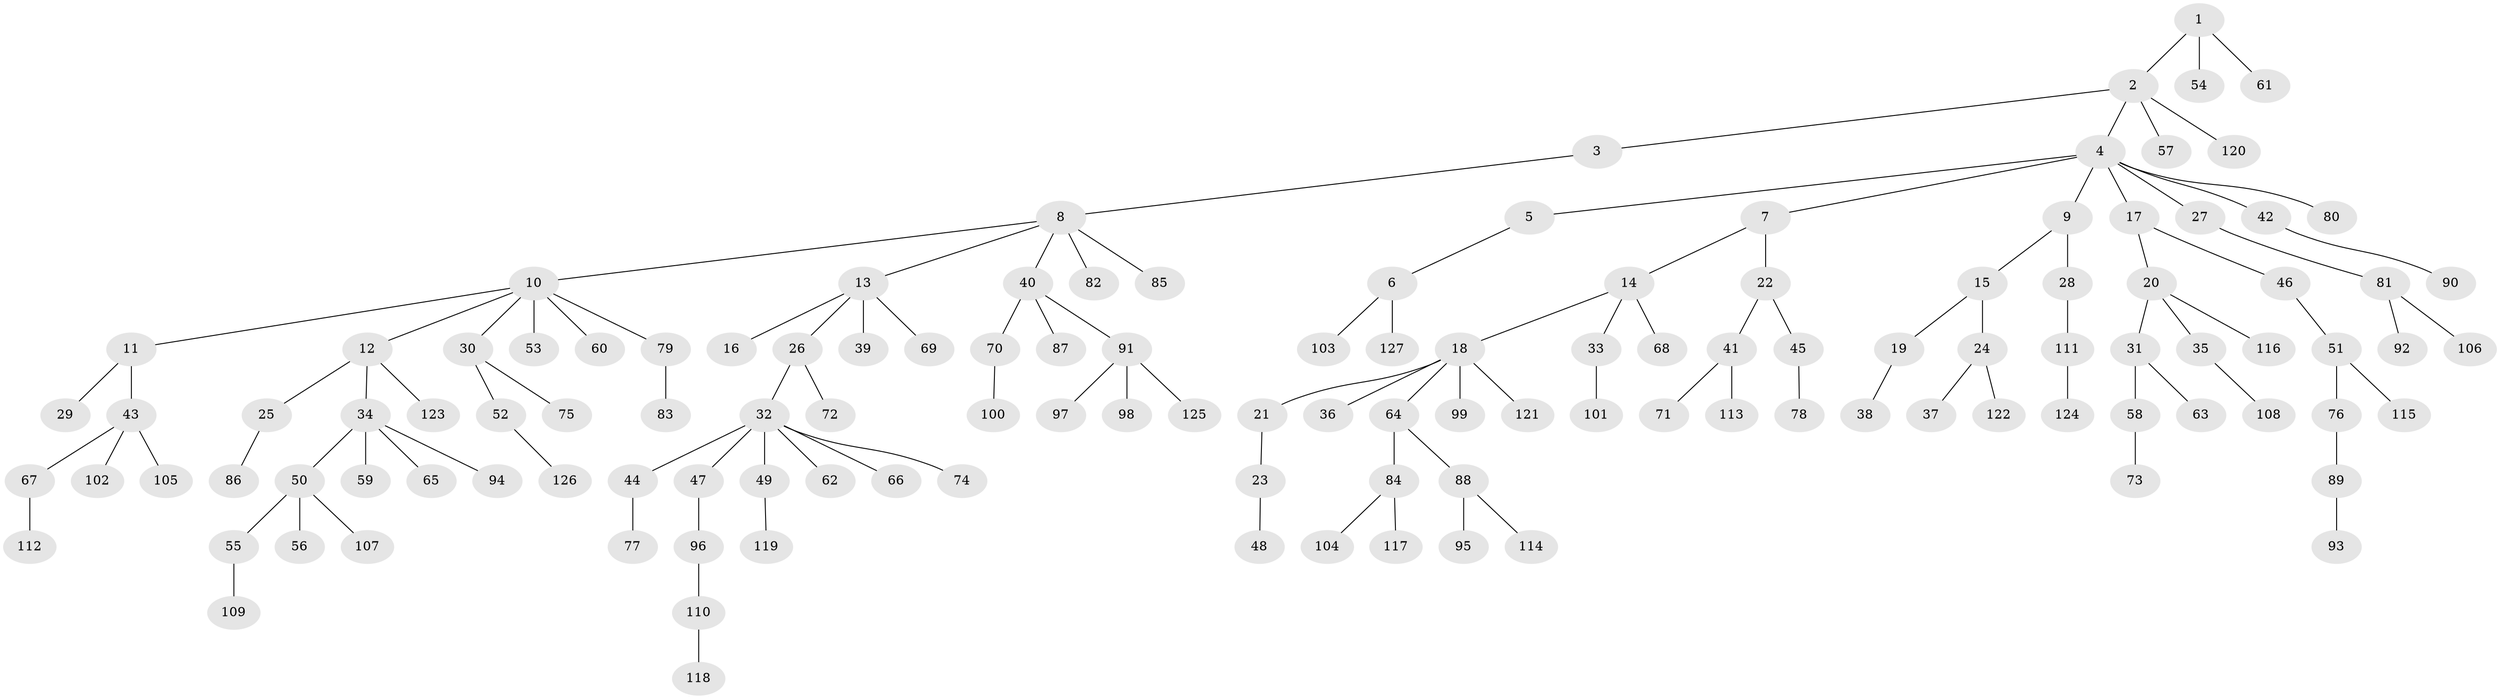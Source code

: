 // Generated by graph-tools (version 1.1) at 2025/11/02/27/25 16:11:26]
// undirected, 127 vertices, 126 edges
graph export_dot {
graph [start="1"]
  node [color=gray90,style=filled];
  1;
  2;
  3;
  4;
  5;
  6;
  7;
  8;
  9;
  10;
  11;
  12;
  13;
  14;
  15;
  16;
  17;
  18;
  19;
  20;
  21;
  22;
  23;
  24;
  25;
  26;
  27;
  28;
  29;
  30;
  31;
  32;
  33;
  34;
  35;
  36;
  37;
  38;
  39;
  40;
  41;
  42;
  43;
  44;
  45;
  46;
  47;
  48;
  49;
  50;
  51;
  52;
  53;
  54;
  55;
  56;
  57;
  58;
  59;
  60;
  61;
  62;
  63;
  64;
  65;
  66;
  67;
  68;
  69;
  70;
  71;
  72;
  73;
  74;
  75;
  76;
  77;
  78;
  79;
  80;
  81;
  82;
  83;
  84;
  85;
  86;
  87;
  88;
  89;
  90;
  91;
  92;
  93;
  94;
  95;
  96;
  97;
  98;
  99;
  100;
  101;
  102;
  103;
  104;
  105;
  106;
  107;
  108;
  109;
  110;
  111;
  112;
  113;
  114;
  115;
  116;
  117;
  118;
  119;
  120;
  121;
  122;
  123;
  124;
  125;
  126;
  127;
  1 -- 2;
  1 -- 54;
  1 -- 61;
  2 -- 3;
  2 -- 4;
  2 -- 57;
  2 -- 120;
  3 -- 8;
  4 -- 5;
  4 -- 7;
  4 -- 9;
  4 -- 17;
  4 -- 27;
  4 -- 42;
  4 -- 80;
  5 -- 6;
  6 -- 103;
  6 -- 127;
  7 -- 14;
  7 -- 22;
  8 -- 10;
  8 -- 13;
  8 -- 40;
  8 -- 82;
  8 -- 85;
  9 -- 15;
  9 -- 28;
  10 -- 11;
  10 -- 12;
  10 -- 30;
  10 -- 53;
  10 -- 60;
  10 -- 79;
  11 -- 29;
  11 -- 43;
  12 -- 25;
  12 -- 34;
  12 -- 123;
  13 -- 16;
  13 -- 26;
  13 -- 39;
  13 -- 69;
  14 -- 18;
  14 -- 33;
  14 -- 68;
  15 -- 19;
  15 -- 24;
  17 -- 20;
  17 -- 46;
  18 -- 21;
  18 -- 36;
  18 -- 64;
  18 -- 99;
  18 -- 121;
  19 -- 38;
  20 -- 31;
  20 -- 35;
  20 -- 116;
  21 -- 23;
  22 -- 41;
  22 -- 45;
  23 -- 48;
  24 -- 37;
  24 -- 122;
  25 -- 86;
  26 -- 32;
  26 -- 72;
  27 -- 81;
  28 -- 111;
  30 -- 52;
  30 -- 75;
  31 -- 58;
  31 -- 63;
  32 -- 44;
  32 -- 47;
  32 -- 49;
  32 -- 62;
  32 -- 66;
  32 -- 74;
  33 -- 101;
  34 -- 50;
  34 -- 59;
  34 -- 65;
  34 -- 94;
  35 -- 108;
  40 -- 70;
  40 -- 87;
  40 -- 91;
  41 -- 71;
  41 -- 113;
  42 -- 90;
  43 -- 67;
  43 -- 102;
  43 -- 105;
  44 -- 77;
  45 -- 78;
  46 -- 51;
  47 -- 96;
  49 -- 119;
  50 -- 55;
  50 -- 56;
  50 -- 107;
  51 -- 76;
  51 -- 115;
  52 -- 126;
  55 -- 109;
  58 -- 73;
  64 -- 84;
  64 -- 88;
  67 -- 112;
  70 -- 100;
  76 -- 89;
  79 -- 83;
  81 -- 92;
  81 -- 106;
  84 -- 104;
  84 -- 117;
  88 -- 95;
  88 -- 114;
  89 -- 93;
  91 -- 97;
  91 -- 98;
  91 -- 125;
  96 -- 110;
  110 -- 118;
  111 -- 124;
}
